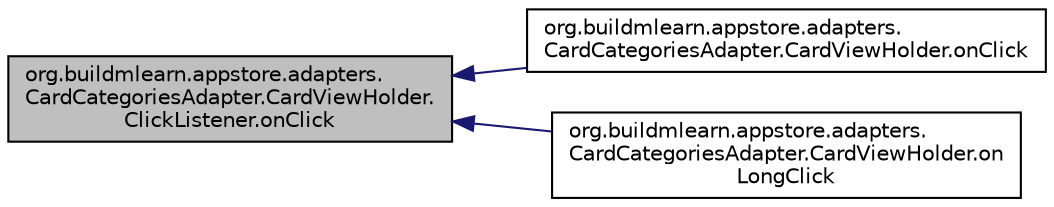 digraph "org.buildmlearn.appstore.adapters.CardCategoriesAdapter.CardViewHolder.ClickListener.onClick"
{
 // INTERACTIVE_SVG=YES
  bgcolor="transparent";
  edge [fontname="Helvetica",fontsize="10",labelfontname="Helvetica",labelfontsize="10"];
  node [fontname="Helvetica",fontsize="10",shape=record];
  rankdir="LR";
  Node1 [label="org.buildmlearn.appstore.adapters.\lCardCategoriesAdapter.CardViewHolder.\lClickListener.onClick",height=0.2,width=0.4,color="black", fillcolor="grey75", style="filled", fontcolor="black"];
  Node1 -> Node2 [dir="back",color="midnightblue",fontsize="10",style="solid",fontname="Helvetica"];
  Node2 [label="org.buildmlearn.appstore.adapters.\lCardCategoriesAdapter.CardViewHolder.onClick",height=0.2,width=0.4,color="black",URL="$d1/d87/classorg_1_1buildmlearn_1_1appstore_1_1adapters_1_1_card_categories_adapter_1_1_card_view_holder.html#ae106d775818fa73dccabaa5fa6a58011"];
  Node1 -> Node3 [dir="back",color="midnightblue",fontsize="10",style="solid",fontname="Helvetica"];
  Node3 [label="org.buildmlearn.appstore.adapters.\lCardCategoriesAdapter.CardViewHolder.on\lLongClick",height=0.2,width=0.4,color="black",URL="$d1/d87/classorg_1_1buildmlearn_1_1appstore_1_1adapters_1_1_card_categories_adapter_1_1_card_view_holder.html#aafdbdbac0072a10cde22f01b9a121892"];
}
